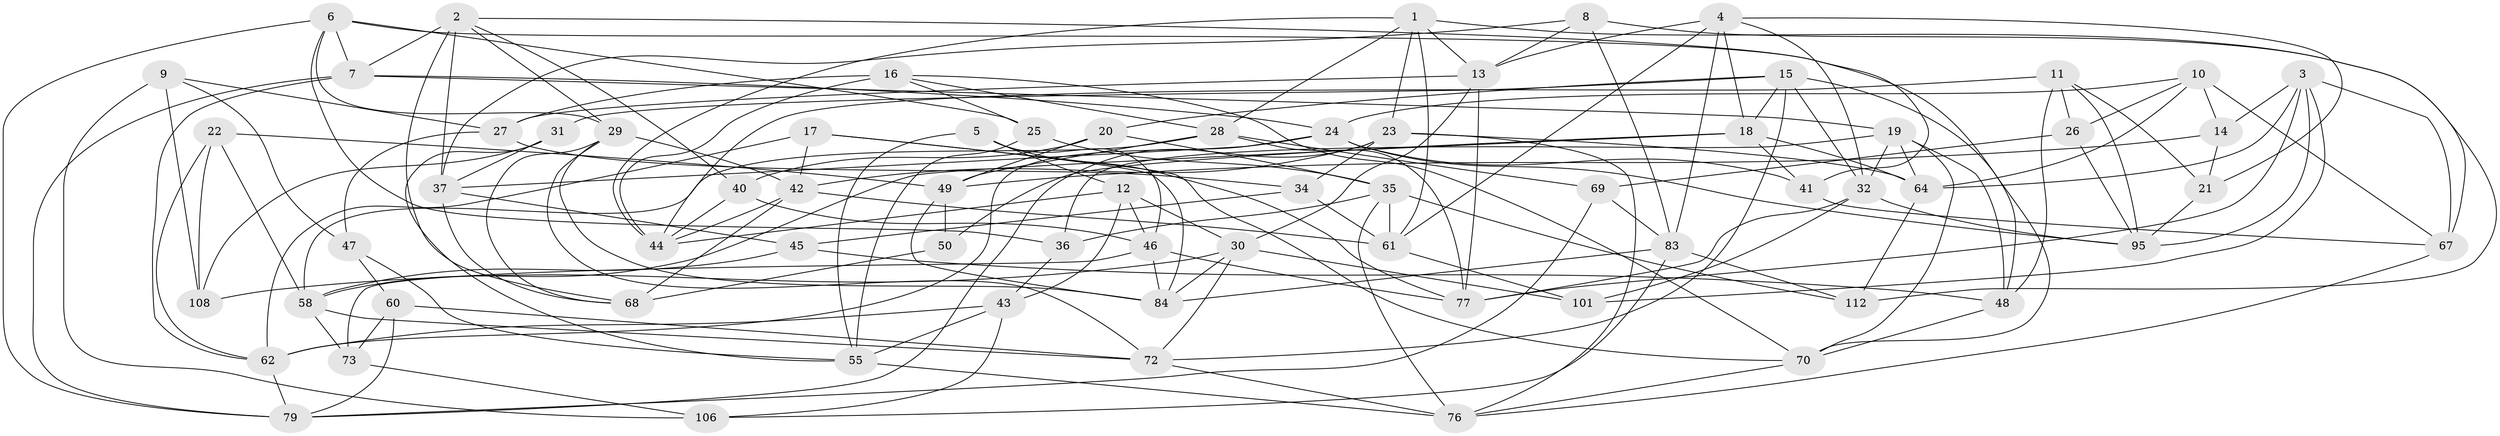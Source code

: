 // original degree distribution, {4: 1.0}
// Generated by graph-tools (version 1.1) at 2025/11/02/27/25 16:11:45]
// undirected, 69 vertices, 177 edges
graph export_dot {
graph [start="1"]
  node [color=gray90,style=filled];
  1 [super="+63"];
  2 [super="+82"];
  3 [super="+109"];
  4 [super="+39"];
  5;
  6 [super="+102"];
  7 [super="+52"];
  8;
  9;
  10 [super="+99"];
  11 [super="+110"];
  12 [super="+78"];
  13 [super="+71"];
  14;
  15 [super="+38"];
  16 [super="+103"];
  17;
  18 [super="+57"];
  19 [super="+53"];
  20;
  21;
  22;
  23 [super="+104"];
  24 [super="+90"];
  25;
  26;
  27 [super="+65"];
  28 [super="+92"];
  29 [super="+56"];
  30 [super="+33"];
  31;
  32 [super="+107"];
  34;
  35 [super="+111"];
  36;
  37 [super="+87"];
  40;
  41;
  42 [super="+59"];
  43 [super="+51"];
  44 [super="+54"];
  45;
  46 [super="+93"];
  47;
  48 [super="+80"];
  49 [super="+66"];
  50;
  55 [super="+98"];
  58 [super="+75"];
  60;
  61 [super="+74"];
  62 [super="+89"];
  64 [super="+96"];
  67 [super="+113"];
  68 [super="+81"];
  69;
  70 [super="+85"];
  72 [super="+94"];
  73;
  76 [super="+86"];
  77 [super="+88"];
  79 [super="+91"];
  83 [super="+100"];
  84 [super="+97"];
  95 [super="+105"];
  101;
  106;
  108;
  112;
  1 -- 112;
  1 -- 13;
  1 -- 28;
  1 -- 44;
  1 -- 61;
  1 -- 23;
  2 -- 37;
  2 -- 68;
  2 -- 40;
  2 -- 41;
  2 -- 29;
  2 -- 7;
  3 -- 77;
  3 -- 95;
  3 -- 64;
  3 -- 101;
  3 -- 14;
  3 -- 67;
  4 -- 13;
  4 -- 61;
  4 -- 32;
  4 -- 18;
  4 -- 83;
  4 -- 21;
  5 -- 46;
  5 -- 55;
  5 -- 12;
  5 -- 77;
  6 -- 25;
  6 -- 36;
  6 -- 79;
  6 -- 29;
  6 -- 48;
  6 -- 7;
  7 -- 19;
  7 -- 79;
  7 -- 24;
  7 -- 62;
  8 -- 67;
  8 -- 13;
  8 -- 83;
  8 -- 37;
  9 -- 47;
  9 -- 106;
  9 -- 108;
  9 -- 27;
  10 -- 14;
  10 -- 26;
  10 -- 64;
  10 -- 67 [weight=2];
  10 -- 24;
  11 -- 95;
  11 -- 48 [weight=2];
  11 -- 44;
  11 -- 26;
  11 -- 21;
  12 -- 44;
  12 -- 43 [weight=2];
  12 -- 30;
  12 -- 46;
  13 -- 77;
  13 -- 30;
  13 -- 27;
  14 -- 21;
  14 -- 49;
  15 -- 20;
  15 -- 32;
  15 -- 18;
  15 -- 31;
  15 -- 70;
  15 -- 72;
  16 -- 28;
  16 -- 70;
  16 -- 25;
  16 -- 27 [weight=2];
  16 -- 44;
  17 -- 70;
  17 -- 84;
  17 -- 42;
  17 -- 62;
  18 -- 58;
  18 -- 41;
  18 -- 50;
  18 -- 64;
  19 -- 36;
  19 -- 64;
  19 -- 70;
  19 -- 48;
  19 -- 32;
  20 -- 40;
  20 -- 35;
  20 -- 49;
  21 -- 95;
  22 -- 108;
  22 -- 58;
  22 -- 62;
  22 -- 49;
  23 -- 64;
  23 -- 79;
  23 -- 34;
  23 -- 76;
  23 -- 42;
  24 -- 62;
  24 -- 41;
  24 -- 95;
  24 -- 37;
  25 -- 35;
  25 -- 55;
  26 -- 69;
  26 -- 95;
  27 -- 34;
  27 -- 47;
  28 -- 69;
  28 -- 49;
  28 -- 58;
  28 -- 77;
  29 -- 42;
  29 -- 68;
  29 -- 72;
  29 -- 84;
  30 -- 108;
  30 -- 72;
  30 -- 101;
  30 -- 84;
  31 -- 108;
  31 -- 37;
  31 -- 55;
  32 -- 77;
  32 -- 95;
  32 -- 101;
  34 -- 45;
  34 -- 61;
  35 -- 112;
  35 -- 61;
  35 -- 36;
  35 -- 76;
  36 -- 43;
  37 -- 68;
  37 -- 45;
  40 -- 44;
  40 -- 46;
  41 -- 67;
  42 -- 68;
  42 -- 61;
  42 -- 44;
  43 -- 106;
  43 -- 55;
  43 -- 62;
  45 -- 48;
  45 -- 58;
  46 -- 73;
  46 -- 77;
  46 -- 84;
  47 -- 60;
  47 -- 55;
  48 -- 70;
  49 -- 50;
  49 -- 84;
  50 -- 68 [weight=2];
  55 -- 76;
  58 -- 72;
  58 -- 73;
  60 -- 73;
  60 -- 79;
  60 -- 72;
  61 -- 101;
  62 -- 79;
  64 -- 112;
  67 -- 76;
  69 -- 79;
  69 -- 83;
  70 -- 76;
  72 -- 76;
  73 -- 106;
  83 -- 106;
  83 -- 112;
  83 -- 84;
}
